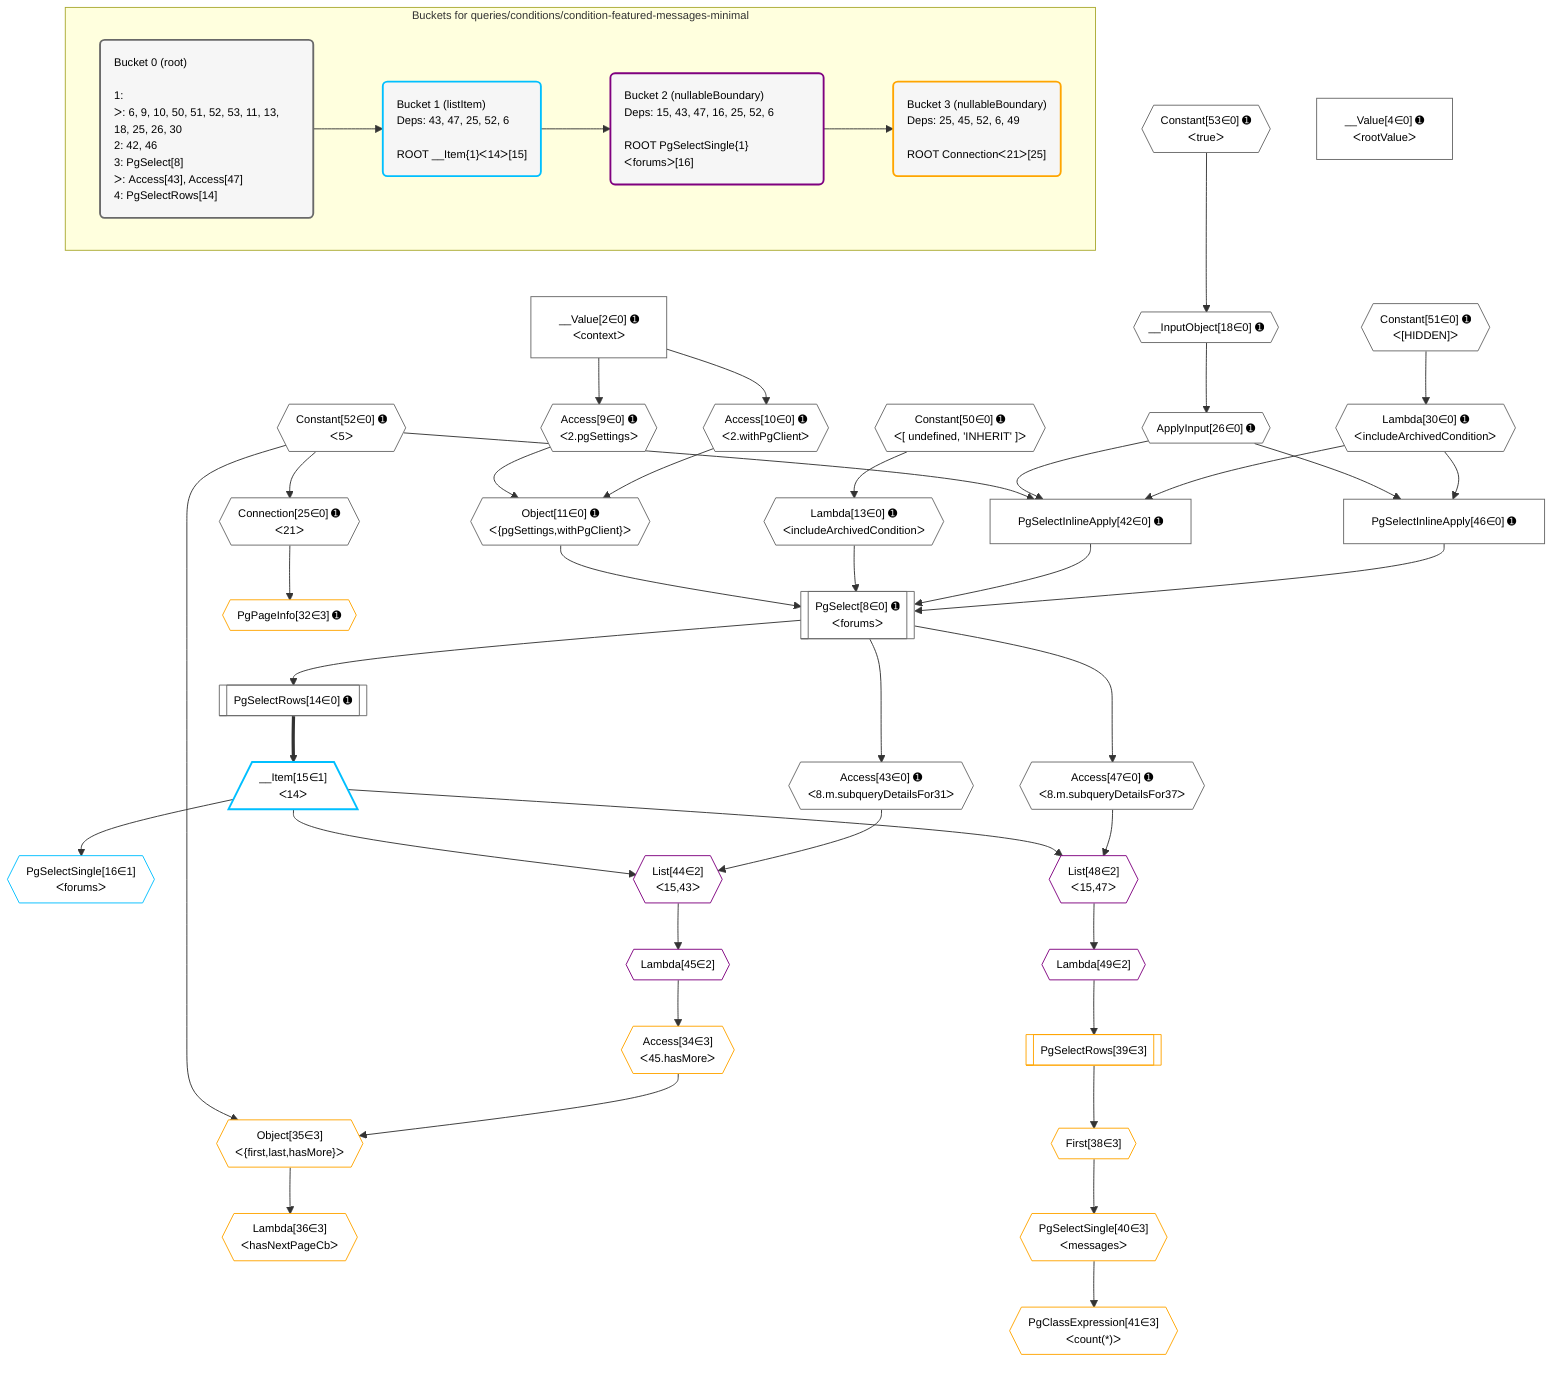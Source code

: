 %%{init: {'themeVariables': { 'fontSize': '12px'}}}%%
graph TD
    classDef path fill:#eee,stroke:#000,color:#000
    classDef plan fill:#fff,stroke-width:1px,color:#000
    classDef itemplan fill:#fff,stroke-width:2px,color:#000
    classDef unbatchedplan fill:#dff,stroke-width:1px,color:#000
    classDef sideeffectplan fill:#fcc,stroke-width:2px,color:#000
    classDef bucket fill:#f6f6f6,color:#000,stroke-width:2px,text-align:left


    %% plan dependencies
    PgSelect8[["PgSelect[8∈0] ➊<br />ᐸforumsᐳ"]]:::plan
    Object11{{"Object[11∈0] ➊<br />ᐸ{pgSettings,withPgClient}ᐳ"}}:::plan
    Lambda13{{"Lambda[13∈0] ➊<br />ᐸincludeArchivedConditionᐳ"}}:::plan
    PgSelectInlineApply42["PgSelectInlineApply[42∈0] ➊"]:::plan
    PgSelectInlineApply46["PgSelectInlineApply[46∈0] ➊"]:::plan
    Object11 & Lambda13 & PgSelectInlineApply42 & PgSelectInlineApply46 --> PgSelect8
    Constant52{{"Constant[52∈0] ➊<br />ᐸ5ᐳ"}}:::plan
    ApplyInput26{{"ApplyInput[26∈0] ➊"}}:::plan
    Lambda30{{"Lambda[30∈0] ➊<br />ᐸincludeArchivedConditionᐳ"}}:::plan
    Constant52 & ApplyInput26 & Lambda30 --> PgSelectInlineApply42
    Access9{{"Access[9∈0] ➊<br />ᐸ2.pgSettingsᐳ"}}:::plan
    Access10{{"Access[10∈0] ➊<br />ᐸ2.withPgClientᐳ"}}:::plan
    Access9 & Access10 --> Object11
    Connection25{{"Connection[25∈0] ➊<br />ᐸ21ᐳ"}}:::plan
    Constant52 --> Connection25
    ApplyInput26 & Lambda30 --> PgSelectInlineApply46
    __Value2["__Value[2∈0] ➊<br />ᐸcontextᐳ"]:::plan
    __Value2 --> Access9
    __Value2 --> Access10
    Constant50{{"Constant[50∈0] ➊<br />ᐸ[ undefined, 'INHERIT' ]ᐳ"}}:::plan
    Constant50 --> Lambda13
    PgSelectRows14[["PgSelectRows[14∈0] ➊"]]:::plan
    PgSelect8 --> PgSelectRows14
    __InputObject18{{"__InputObject[18∈0] ➊"}}:::plan
    Constant53{{"Constant[53∈0] ➊<br />ᐸtrueᐳ"}}:::plan
    Constant53 --> __InputObject18
    __InputObject18 --> ApplyInput26
    Constant51{{"Constant[51∈0] ➊<br />ᐸ[HIDDEN]ᐳ"}}:::plan
    Constant51 --> Lambda30
    Access43{{"Access[43∈0] ➊<br />ᐸ8.m.subqueryDetailsFor31ᐳ"}}:::plan
    PgSelect8 --> Access43
    Access47{{"Access[47∈0] ➊<br />ᐸ8.m.subqueryDetailsFor37ᐳ"}}:::plan
    PgSelect8 --> Access47
    __Value4["__Value[4∈0] ➊<br />ᐸrootValueᐳ"]:::plan
    __Item15[/"__Item[15∈1]<br />ᐸ14ᐳ"\]:::itemplan
    PgSelectRows14 ==> __Item15
    PgSelectSingle16{{"PgSelectSingle[16∈1]<br />ᐸforumsᐳ"}}:::plan
    __Item15 --> PgSelectSingle16
    List44{{"List[44∈2]<br />ᐸ15,43ᐳ"}}:::plan
    __Item15 & Access43 --> List44
    List48{{"List[48∈2]<br />ᐸ15,47ᐳ"}}:::plan
    __Item15 & Access47 --> List48
    Lambda45{{"Lambda[45∈2]"}}:::plan
    List44 --> Lambda45
    Lambda49{{"Lambda[49∈2]"}}:::plan
    List48 --> Lambda49
    Object35{{"Object[35∈3]<br />ᐸ{first,last,hasMore}ᐳ"}}:::plan
    Access34{{"Access[34∈3]<br />ᐸ45.hasMoreᐳ"}}:::plan
    Constant52 & Access34 --> Object35
    PgPageInfo32{{"PgPageInfo[32∈3] ➊"}}:::plan
    Connection25 --> PgPageInfo32
    Lambda45 --> Access34
    Lambda36{{"Lambda[36∈3]<br />ᐸhasNextPageCbᐳ"}}:::plan
    Object35 --> Lambda36
    First38{{"First[38∈3]"}}:::plan
    PgSelectRows39[["PgSelectRows[39∈3]"]]:::plan
    PgSelectRows39 --> First38
    Lambda49 --> PgSelectRows39
    PgSelectSingle40{{"PgSelectSingle[40∈3]<br />ᐸmessagesᐳ"}}:::plan
    First38 --> PgSelectSingle40
    PgClassExpression41{{"PgClassExpression[41∈3]<br />ᐸcount(*)ᐳ"}}:::plan
    PgSelectSingle40 --> PgClassExpression41

    %% define steps

    subgraph "Buckets for queries/conditions/condition-featured-messages-minimal"
    Bucket0("Bucket 0 (root)<br /><br />1: <br />ᐳ: 6, 9, 10, 50, 51, 52, 53, 11, 13, 18, 25, 26, 30<br />2: 42, 46<br />3: PgSelect[8]<br />ᐳ: Access[43], Access[47]<br />4: PgSelectRows[14]"):::bucket
    classDef bucket0 stroke:#696969
    class Bucket0,__Value2,__Value4,PgSelect8,Access9,Access10,Object11,Lambda13,PgSelectRows14,__InputObject18,Connection25,ApplyInput26,Lambda30,PgSelectInlineApply42,Access43,PgSelectInlineApply46,Access47,Constant50,Constant51,Constant52,Constant53 bucket0
    Bucket1("Bucket 1 (listItem)<br />Deps: 43, 47, 25, 52, 6<br /><br />ROOT __Item{1}ᐸ14ᐳ[15]"):::bucket
    classDef bucket1 stroke:#00bfff
    class Bucket1,__Item15,PgSelectSingle16 bucket1
    Bucket2("Bucket 2 (nullableBoundary)<br />Deps: 15, 43, 47, 16, 25, 52, 6<br /><br />ROOT PgSelectSingle{1}ᐸforumsᐳ[16]"):::bucket
    classDef bucket2 stroke:#7f007f
    class Bucket2,List44,Lambda45,List48,Lambda49 bucket2
    Bucket3("Bucket 3 (nullableBoundary)<br />Deps: 25, 45, 52, 6, 49<br /><br />ROOT Connectionᐸ21ᐳ[25]"):::bucket
    classDef bucket3 stroke:#ffa500
    class Bucket3,PgPageInfo32,Access34,Object35,Lambda36,First38,PgSelectRows39,PgSelectSingle40,PgClassExpression41 bucket3
    Bucket0 --> Bucket1
    Bucket1 --> Bucket2
    Bucket2 --> Bucket3
    end